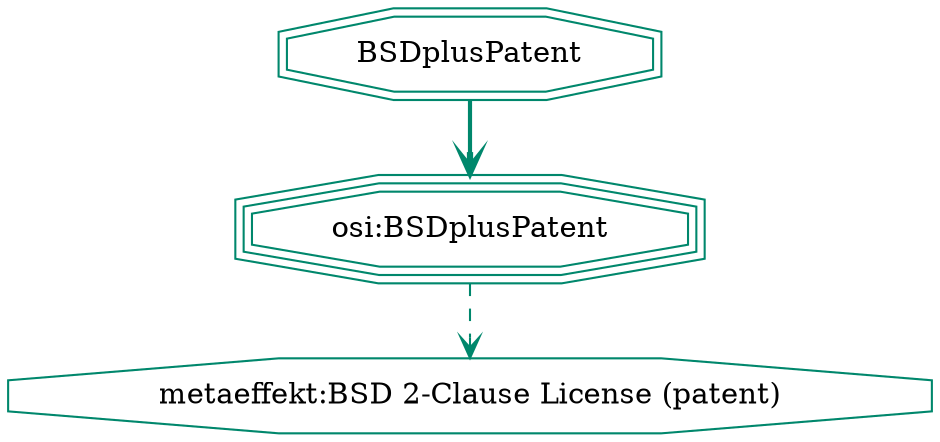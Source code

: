 strict digraph {
    node [shape=box];
    graph [splines=curved];
    39505 [label="metaeffekt:BSD 2-Clause License (patent)"
          ,color="#00876c"
          ,shape=octagon];
    39508 [label="osi:BSDplusPatent"
          ,color="#00876c"
          ,shape=tripleoctagon];
    39509 [label=BSDplusPatent
          ,color="#00876c"
          ,shape=doubleoctagon];
    39508 -> 39505 [style=dashed
                   ,arrowhead=vee
                   ,weight=0.5
                   ,color="#00876c"];
    39509 -> 39508 [style=bold
                   ,arrowhead=vee
                   ,weight=0.7
                   ,color="#00876c"];
}

